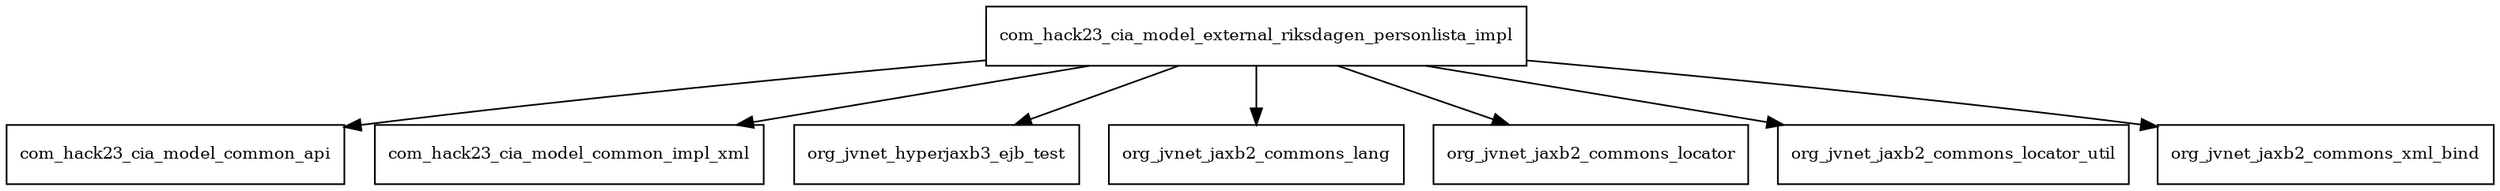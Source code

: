 digraph model_external_riksdagen_personlista_impl_2017_11_13_SNAPSHOT_package_dependencies {
  node [shape = box, fontsize=10.0];
  com_hack23_cia_model_external_riksdagen_personlista_impl -> com_hack23_cia_model_common_api;
  com_hack23_cia_model_external_riksdagen_personlista_impl -> com_hack23_cia_model_common_impl_xml;
  com_hack23_cia_model_external_riksdagen_personlista_impl -> org_jvnet_hyperjaxb3_ejb_test;
  com_hack23_cia_model_external_riksdagen_personlista_impl -> org_jvnet_jaxb2_commons_lang;
  com_hack23_cia_model_external_riksdagen_personlista_impl -> org_jvnet_jaxb2_commons_locator;
  com_hack23_cia_model_external_riksdagen_personlista_impl -> org_jvnet_jaxb2_commons_locator_util;
  com_hack23_cia_model_external_riksdagen_personlista_impl -> org_jvnet_jaxb2_commons_xml_bind;
}
